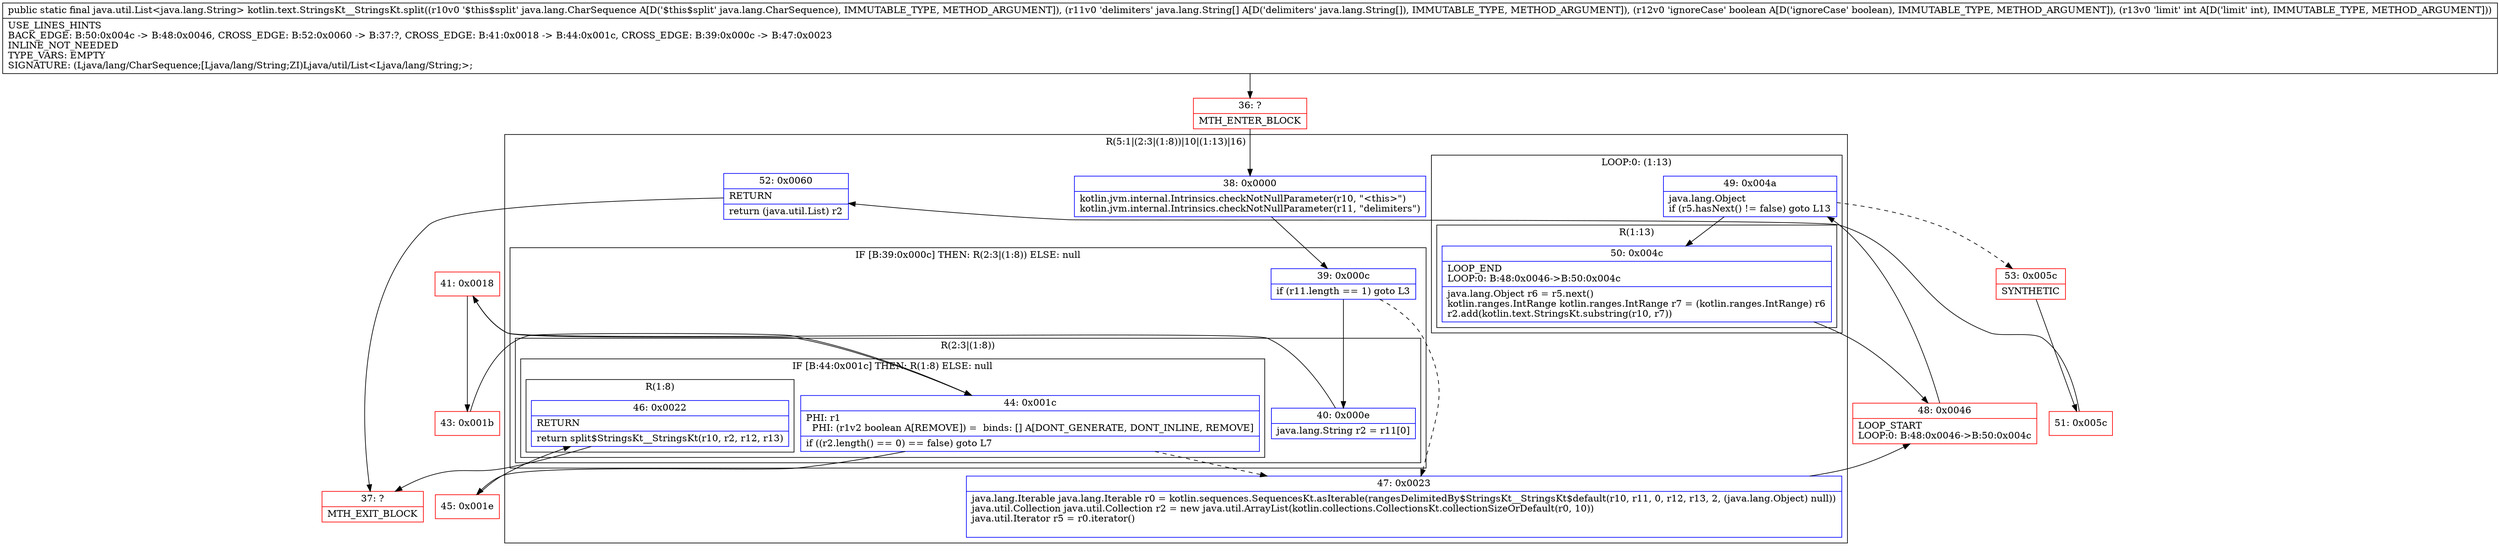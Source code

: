 digraph "CFG forkotlin.text.StringsKt__StringsKt.split(Ljava\/lang\/CharSequence;[Ljava\/lang\/String;ZI)Ljava\/util\/List;" {
subgraph cluster_Region_1178370939 {
label = "R(5:1|(2:3|(1:8))|10|(1:13)|16)";
node [shape=record,color=blue];
Node_38 [shape=record,label="{38\:\ 0x0000|kotlin.jvm.internal.Intrinsics.checkNotNullParameter(r10, \"\<this\>\")\lkotlin.jvm.internal.Intrinsics.checkNotNullParameter(r11, \"delimiters\")\l}"];
subgraph cluster_IfRegion_633991051 {
label = "IF [B:39:0x000c] THEN: R(2:3|(1:8)) ELSE: null";
node [shape=record,color=blue];
Node_39 [shape=record,label="{39\:\ 0x000c|if (r11.length == 1) goto L3\l}"];
subgraph cluster_Region_393671880 {
label = "R(2:3|(1:8))";
node [shape=record,color=blue];
Node_40 [shape=record,label="{40\:\ 0x000e|java.lang.String r2 = r11[0]\l}"];
subgraph cluster_IfRegion_1393648351 {
label = "IF [B:44:0x001c] THEN: R(1:8) ELSE: null";
node [shape=record,color=blue];
Node_44 [shape=record,label="{44\:\ 0x001c|PHI: r1 \l  PHI: (r1v2 boolean A[REMOVE]) =  binds: [] A[DONT_GENERATE, DONT_INLINE, REMOVE]\l|if ((r2.length() == 0) == false) goto L7\l}"];
subgraph cluster_Region_1897137309 {
label = "R(1:8)";
node [shape=record,color=blue];
Node_46 [shape=record,label="{46\:\ 0x0022|RETURN\l|return split$StringsKt__StringsKt(r10, r2, r12, r13)\l}"];
}
}
}
}
Node_47 [shape=record,label="{47\:\ 0x0023|java.lang.Iterable java.lang.Iterable r0 = kotlin.sequences.SequencesKt.asIterable(rangesDelimitedBy$StringsKt__StringsKt$default(r10, r11, 0, r12, r13, 2, (java.lang.Object) null))\ljava.util.Collection java.util.Collection r2 = new java.util.ArrayList(kotlin.collections.CollectionsKt.collectionSizeOrDefault(r0, 10))\ljava.util.Iterator r5 = r0.iterator()\l\l}"];
subgraph cluster_LoopRegion_860943822 {
label = "LOOP:0: (1:13)";
node [shape=record,color=blue];
Node_49 [shape=record,label="{49\:\ 0x004a|java.lang.Object \lif (r5.hasNext() != false) goto L13\l}"];
subgraph cluster_Region_1618948289 {
label = "R(1:13)";
node [shape=record,color=blue];
Node_50 [shape=record,label="{50\:\ 0x004c|LOOP_END\lLOOP:0: B:48:0x0046\-\>B:50:0x004c\l|java.lang.Object r6 = r5.next()\lkotlin.ranges.IntRange kotlin.ranges.IntRange r7 = (kotlin.ranges.IntRange) r6\lr2.add(kotlin.text.StringsKt.substring(r10, r7))\l}"];
}
}
Node_52 [shape=record,label="{52\:\ 0x0060|RETURN\l|return (java.util.List) r2\l}"];
}
Node_36 [shape=record,color=red,label="{36\:\ ?|MTH_ENTER_BLOCK\l}"];
Node_41 [shape=record,color=red,label="{41\:\ 0x0018}"];
Node_43 [shape=record,color=red,label="{43\:\ 0x001b}"];
Node_45 [shape=record,color=red,label="{45\:\ 0x001e}"];
Node_37 [shape=record,color=red,label="{37\:\ ?|MTH_EXIT_BLOCK\l}"];
Node_48 [shape=record,color=red,label="{48\:\ 0x0046|LOOP_START\lLOOP:0: B:48:0x0046\-\>B:50:0x004c\l}"];
Node_53 [shape=record,color=red,label="{53\:\ 0x005c|SYNTHETIC\l}"];
Node_51 [shape=record,color=red,label="{51\:\ 0x005c}"];
MethodNode[shape=record,label="{public static final java.util.List\<java.lang.String\> kotlin.text.StringsKt__StringsKt.split((r10v0 '$this$split' java.lang.CharSequence A[D('$this$split' java.lang.CharSequence), IMMUTABLE_TYPE, METHOD_ARGUMENT]), (r11v0 'delimiters' java.lang.String[] A[D('delimiters' java.lang.String[]), IMMUTABLE_TYPE, METHOD_ARGUMENT]), (r12v0 'ignoreCase' boolean A[D('ignoreCase' boolean), IMMUTABLE_TYPE, METHOD_ARGUMENT]), (r13v0 'limit' int A[D('limit' int), IMMUTABLE_TYPE, METHOD_ARGUMENT]))  | USE_LINES_HINTS\lBACK_EDGE: B:50:0x004c \-\> B:48:0x0046, CROSS_EDGE: B:52:0x0060 \-\> B:37:?, CROSS_EDGE: B:41:0x0018 \-\> B:44:0x001c, CROSS_EDGE: B:39:0x000c \-\> B:47:0x0023\lINLINE_NOT_NEEDED\lTYPE_VARS: EMPTY\lSIGNATURE: (Ljava\/lang\/CharSequence;[Ljava\/lang\/String;ZI)Ljava\/util\/List\<Ljava\/lang\/String;\>;\l}"];
MethodNode -> Node_36;Node_38 -> Node_39;
Node_39 -> Node_40;
Node_39 -> Node_47[style=dashed];
Node_40 -> Node_41;
Node_44 -> Node_45;
Node_44 -> Node_47[style=dashed];
Node_46 -> Node_37;
Node_47 -> Node_48;
Node_49 -> Node_50;
Node_49 -> Node_53[style=dashed];
Node_50 -> Node_48;
Node_52 -> Node_37;
Node_36 -> Node_38;
Node_41 -> Node_43;
Node_41 -> Node_44;
Node_43 -> Node_44;
Node_45 -> Node_46;
Node_48 -> Node_49;
Node_53 -> Node_51;
Node_51 -> Node_52;
}

